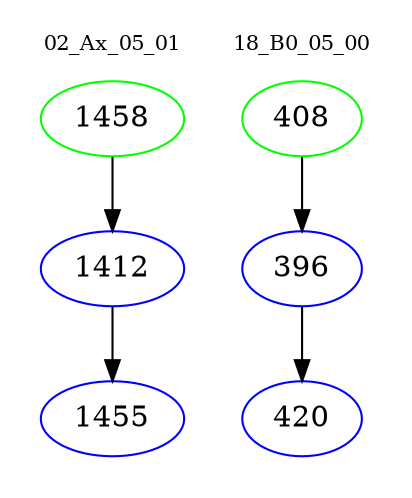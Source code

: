 digraph{
subgraph cluster_0 {
color = white
label = "02_Ax_05_01";
fontsize=10;
T0_1458 [label="1458", color="green"]
T0_1458 -> T0_1412 [color="black"]
T0_1412 [label="1412", color="blue"]
T0_1412 -> T0_1455 [color="black"]
T0_1455 [label="1455", color="blue"]
}
subgraph cluster_1 {
color = white
label = "18_B0_05_00";
fontsize=10;
T1_408 [label="408", color="green"]
T1_408 -> T1_396 [color="black"]
T1_396 [label="396", color="blue"]
T1_396 -> T1_420 [color="black"]
T1_420 [label="420", color="blue"]
}
}

